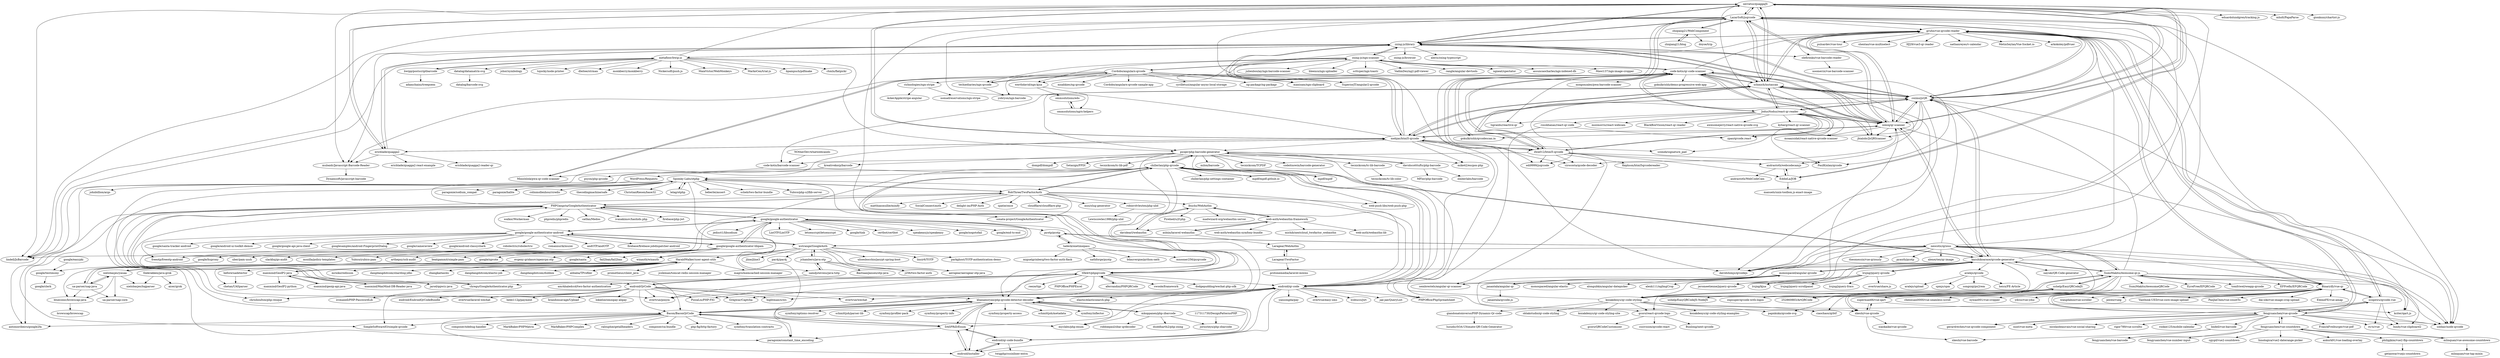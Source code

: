 digraph G {
"serratus/quaggaJS" -> "lindell/JsBarcode" ["e"=1]
"serratus/quaggaJS" -> "LazarSoft/jsqrcode"
"serratus/quaggaJS" -> "zxing-js/library"
"serratus/quaggaJS" -> "ericblade/quagga2"
"serratus/quaggaJS" -> "EddieLa/JOB"
"serratus/quaggaJS" -> "schmich/instascan"
"serratus/quaggaJS" -> "cozmo/jsQR"
"serratus/quaggaJS" -> "mebjas/html5-qrcode"
"serratus/quaggaJS" -> "nimiq/qr-scanner"
"serratus/quaggaJS" -> "mubaidr/Javascript-Barcode-Reader"
"serratus/quaggaJS" -> "davidshimjs/qrcodejs" ["e"=1]
"serratus/quaggaJS" -> "eduardolundgren/tracking.js" ["e"=1]
"serratus/quaggaJS" -> "szimek/signature_pad" ["e"=1]
"serratus/quaggaJS" -> "mholt/PapaParse" ["e"=1]
"serratus/quaggaJS" -> "gionkunz/chartist-js" ["e"=1]
"google/google-authenticator" -> "google/google-authenticator-android"
"google/google-authenticator" -> "google/google-authenticator-libpam"
"google/google-authenticator" -> "wstrange/GoogleAuth"
"google/google-authenticator" -> "PHPGangsta/GoogleAuthenticator"
"google/google-authenticator" -> "LinOTP/LinOTP" ["e"=1]
"google/google-authenticator" -> "letsencrypt/letsencrypt" ["e"=1]
"google/google-authenticator" -> "pyotp/pyotp"
"google/google-authenticator" -> "google/tink" ["e"=1]
"google/google-authenticator" -> "certbot/certbot" ["e"=1]
"google/google-authenticator" -> "winauth/winauth" ["e"=1]
"google/google-authenticator" -> "speakeasyjs/speakeasy" ["e"=1]
"google/google-authenticator" -> "google/nogotofail" ["e"=1]
"google/google-authenticator" -> "freeotp/freeotp-android" ["e"=1]
"google/google-authenticator" -> "google/end-to-end" ["e"=1]
"google/google-authenticator" -> "jedisct1/libsodium" ["e"=1]
"google/google-authenticator-android" -> "google/google-authenticator"
"google/google-authenticator-android" -> "google/google-authenticator-libpam"
"google/google-authenticator-android" -> "wstrange/GoogleAuth"
"google/google-authenticator-android" -> "google/santa-tracker-android" ["e"=1]
"google/google-authenticator-android" -> "google/android-ui-toolkit-demos" ["e"=1]
"google/google-authenticator-android" -> "freeotp/freeotp-android" ["e"=1]
"google/google-authenticator-android" -> "google/google-api-java-client" ["e"=1]
"google/google-authenticator-android" -> "googlesamples/android-FingerprintDialog" ["e"=1]
"google/google-authenticator-android" -> "google/cameraview" ["e"=1]
"google/google-authenticator-android" -> "google/android-classyshark" ["e"=1]
"google/google-authenticator-android" -> "PHPGangsta/GoogleAuthenticator"
"google/google-authenticator-android" -> "robolectric/robolectric" ["e"=1]
"google/google-authenticator-android" -> "romannurik/muzei" ["e"=1]
"google/google-authenticator-android" -> "andOTP/andOTP" ["e"=1]
"google/google-authenticator-android" -> "firebase/firebase-jobdispatcher-android" ["e"=1]
"lelag/otphp" -> "Spomky-Labs/otphp"
"chillerlan/php-qrcode" -> "endroid/qr-code"
"chillerlan/php-qrcode" -> "khanamiryan/php-qrcode-detector-decoder"
"chillerlan/php-qrcode" -> "t0k4rt/phpqrcode"
"chillerlan/php-qrcode" -> "picqer/php-barcode-generator"
"chillerlan/php-qrcode" -> "Bacon/BaconQrCode"
"chillerlan/php-qrcode" -> "chillerlan/php-settings-container"
"chillerlan/php-qrcode" -> "Spomky-Labs/otphp"
"chillerlan/php-qrcode" -> "RobThree/TwoFactorAuth"
"chillerlan/php-qrcode" -> "SimpleSoftwareIO/simple-qrcode" ["e"=1]
"chillerlan/php-qrcode" -> "web-push-libs/web-push-php" ["e"=1]
"chillerlan/php-qrcode" -> "kazuhikoarase/qrcode-generator"
"chillerlan/php-qrcode" -> "mpdf/mpdf" ["e"=1]
"chillerlan/php-qrcode" -> "mpdf/mpdf.github.io" ["e"=1]
"chillerlan/php-qrcode" -> "WordPress/Requests"
"chillerlan/php-qrcode" -> "PHPOffice/PhpSpreadsheet" ["e"=1]
"metafloor/bwip-js" -> "bwipp/postscriptbarcode"
"metafloor/bwip-js" -> "lindell/JsBarcode" ["e"=1]
"metafloor/bwip-js" -> "jshor/symbology"
"metafloor/bwip-js" -> "zxing-js/library"
"metafloor/bwip-js" -> "serratus/quaggaJS"
"metafloor/bwip-js" -> "tojocky/node-printer" ["e"=1]
"metafloor/bwip-js" -> "dleitee/strman" ["e"=1]
"metafloor/bwip-js" -> "monkberry/monkberry" ["e"=1]
"metafloor/bwip-js" -> "datalog/datamatrix-svg"
"metafloor/bwip-js" -> "Nickersoft/push.js" ["e"=1]
"metafloor/bwip-js" -> "MaiaVictor/WebMonkeys" ["e"=1]
"metafloor/bwip-js" -> "MarkoCen/trial-js" ["e"=1]
"metafloor/bwip-js" -> "picqer/php-barcode-generator"
"metafloor/bwip-js" -> "bpampuch/pdfmake" ["e"=1]
"metafloor/bwip-js" -> "chmln/flatpickr" ["e"=1]
"chregu/GoogleAuthenticator.php" -> "PHPGangsta/GoogleAuthenticator"
"chregu/GoogleAuthenticator.php" -> "ircmaxell/PHP-PasswordLib" ["e"=1]
"LazarSoft/jsqrcode" -> "dwa012/html5-qrcode"
"LazarSoft/jsqrcode" -> "schmich/instascan"
"LazarSoft/jsqrcode" -> "cozmo/jsQR"
"LazarSoft/jsqrcode" -> "serratus/quaggaJS"
"LazarSoft/jsqrcode" -> "davidshimjs/qrcodejs" ["e"=1]
"LazarSoft/jsqrcode" -> "jeromeetienne/jquery-qrcode" ["e"=1]
"LazarSoft/jsqrcode" -> "nimiq/qr-scanner"
"LazarSoft/jsqrcode" -> "zxing-js/library"
"LazarSoft/jsqrcode" -> "cirocosta/qcode-decoder"
"LazarSoft/jsqrcode" -> "khanamiryan/php-qrcode-detector-decoder"
"LazarSoft/jsqrcode" -> "zhiqiang21/WebComponent"
"LazarSoft/jsqrcode" -> "lindell/JsBarcode" ["e"=1]
"LazarSoft/jsqrcode" -> "edi9999/jsqrcode"
"LazarSoft/jsqrcode" -> "soldair/node-qrcode" ["e"=1]
"LazarSoft/jsqrcode" -> "gruhn/vue-qrcode-reader"
"JodusNodus/react-qr-reader" -> "kybarg/react-qr-scanner"
"JodusNodus/react-qr-reader" -> "zpao/qrcode.react" ["e"=1]
"JodusNodus/react-qr-reader" -> "cozmo/jsQR"
"JodusNodus/react-qr-reader" -> "tigranbs/reactive-qr"
"JodusNodus/react-qr-reader" -> "schmich/instascan"
"JodusNodus/react-qr-reader" -> "rosskhanas/react-qr-code"
"JodusNodus/react-qr-reader" -> "nimiq/qr-scanner"
"JodusNodus/react-qr-reader" -> "mozmorris/react-webcam" ["e"=1]
"JodusNodus/react-qr-reader" -> "BlackBoxVision/react-qr-reader"
"JodusNodus/react-qr-reader" -> "dwa012/html5-qrcode"
"JodusNodus/react-qr-reader" -> "awesomejerry/react-native-qrcode-svg" ["e"=1]
"JodusNodus/react-qr-reader" -> "moaazsidat/react-native-qrcode-scanner" ["e"=1]
"JodusNodus/react-qr-reader" -> "code-kotis/qr-code-scanner"
"JodusNodus/react-qr-reader" -> "PaulKinlan/qrcode"
"cozmo/jsQR" -> "nimiq/qr-scanner"
"cozmo/jsQR" -> "schmich/instascan"
"cozmo/jsQR" -> "LazarSoft/jsqrcode"
"cozmo/jsQR" -> "zxing-js/library"
"cozmo/jsQR" -> "soldair/node-qrcode" ["e"=1]
"cozmo/jsQR" -> "gruhn/vue-qrcode-reader"
"cozmo/jsQR" -> "JodusNodus/react-qr-reader"
"cozmo/jsQR" -> "serratus/quaggaJS"
"cozmo/jsQR" -> "mebjas/html5-qrcode"
"cozmo/jsQR" -> "davidshimjs/qrcodejs" ["e"=1]
"cozmo/jsQR" -> "edi9999/jsqrcode"
"cozmo/jsQR" -> "zpao/qrcode.react" ["e"=1]
"cozmo/jsQR" -> "kazuhikoarase/qrcode-generator"
"cozmo/jsQR" -> "jbialobr/JsQRScanner"
"cozmo/jsQR" -> "code-kotis/qr-code-scanner"
"kazuhikoarase/qrcode-generator" -> "lrsjng/jquery-qrcode"
"kazuhikoarase/qrcode-generator" -> "monospaced/angular-qrcode"
"kazuhikoarase/qrcode-generator" -> "soldair/node-qrcode" ["e"=1]
"kazuhikoarase/qrcode-generator" -> "jeromeetienne/jquery-qrcode" ["e"=1]
"kazuhikoarase/qrcode-generator" -> "davidshimjs/qrcodejs" ["e"=1]
"kazuhikoarase/qrcode-generator" -> "lrsjng/kjua" ["e"=1]
"kazuhikoarase/qrcode-generator" -> "chillerlan/php-qrcode"
"kazuhikoarase/qrcode-generator" -> "SumiMakito/Awesome-qr.js"
"kazuhikoarase/qrcode-generator" -> "cozmo/jsQR"
"kazuhikoarase/qrcode-generator" -> "nayuki/QR-Code-generator" ["e"=1]
"kazuhikoarase/qrcode-generator" -> "LazarSoft/jsqrcode"
"kazuhikoarase/qrcode-generator" -> "aralejs/qrcode"
"kazuhikoarase/qrcode-generator" -> "t0k4rt/phpqrcode"
"kazuhikoarase/qrcode-generator" -> "endroid/qr-code"
"kazuhikoarase/qrcode-generator" -> "nimiq/qr-scanner"
"mebjas/html5-qrcode" -> "nimiq/qr-scanner"
"mebjas/html5-qrcode" -> "zxing-js/library"
"mebjas/html5-qrcode" -> "schmich/instascan"
"mebjas/html5-qrcode" -> "serratus/quaggaJS"
"mebjas/html5-qrcode" -> "cozmo/jsQR"
"mebjas/html5-qrcode" -> "LazarSoft/jsqrcode"
"mebjas/html5-qrcode" -> "gruhn/vue-qrcode-reader"
"mebjas/html5-qrcode" -> "ericblade/quagga2"
"mebjas/html5-qrcode" -> "davidshimjs/qrcodejs" ["e"=1]
"mebjas/html5-qrcode" -> "picqer/php-barcode-generator"
"mebjas/html5-qrcode" -> "lindell/JsBarcode" ["e"=1]
"mebjas/html5-qrcode" -> "mike42/escpos-php" ["e"=1]
"mebjas/html5-qrcode" -> "dwa012/html5-qrcode"
"mebjas/html5-qrcode" -> "endroid/qr-code"
"mebjas/html5-qrcode" -> "szimek/signature_pad" ["e"=1]
"monospaced/angular-qrcode" -> "janantala/angular-qr"
"monospaced/angular-qrcode" -> "kazuhikoarase/qrcode-generator"
"monospaced/angular-qrcode" -> "alexk111/ngImgCrop" ["e"=1]
"monospaced/angular-qrcode" -> "sembrestels/angular-qr-scanner"
"monospaced/angular-qrcode" -> "monospaced/angular-elastic" ["e"=1]
"monospaced/angular-qrcode" -> "alongubkin/angular-datepicker" ["e"=1]
"schmich/instascan" -> "cozmo/jsQR"
"schmich/instascan" -> "nimiq/qr-scanner"
"schmich/instascan" -> "LazarSoft/jsqrcode"
"schmich/instascan" -> "mebjas/html5-qrcode"
"schmich/instascan" -> "serratus/quaggaJS"
"schmich/instascan" -> "zxing-js/library"
"schmich/instascan" -> "dwa012/html5-qrcode"
"schmich/instascan" -> "gruhn/vue-qrcode-reader"
"schmich/instascan" -> "code-kotis/qr-code-scanner"
"schmich/instascan" -> "JodusNodus/react-qr-reader"
"schmich/instascan" -> "andrastoth/webcodecamjs"
"schmich/instascan" -> "davidshimjs/qrcodejs" ["e"=1]
"schmich/instascan" -> "jbialobr/JsQRScanner"
"schmich/instascan" -> "code-kotis/barcode-scanner"
"schmich/instascan" -> "picqer/php-barcode-generator"
"google/google-authenticator-libpam" -> "google/google-authenticator"
"google/google-authenticator-libpam" -> "google/google-authenticator-android"
"google/google-authenticator-libpam" -> "Yubico/yubico-pam" ["e"=1]
"google/google-authenticator-libpam" -> "arthepsy/ssh-audit" ["e"=1]
"google/google-authenticator-libpam" -> "beatgammit/simple-pam" ["e"=1]
"google/google-authenticator-libpam" -> "google/upvote" ["e"=1]
"google/google-authenticator-libpam" -> "evgeny-gridasov/openvpn-otp" ["e"=1]
"google/google-authenticator-libpam" -> "freeotp/freeotp-android" ["e"=1]
"google/google-authenticator-libpam" -> "google/santa" ["e"=1]
"google/google-authenticator-libpam" -> "winauth/winauth" ["e"=1]
"google/google-authenticator-libpam" -> "fail2ban/fail2ban" ["e"=1]
"google/google-authenticator-libpam" -> "uber/pam-ussh" ["e"=1]
"google/google-authenticator-libpam" -> "slackhq/go-audit" ["e"=1]
"google/google-authenticator-libpam" -> "google/huproxy"
"google/google-authenticator-libpam" -> "mozilla/policy-templates" ["e"=1]
"endroid/qr-code" -> "khanamiryan/php-qrcode-detector-decoder"
"endroid/qr-code" -> "Bacon/BaconQrCode"
"endroid/qr-code" -> "DASPRiD/Enum"
"endroid/qr-code" -> "myclabs/php-enum" ["e"=1]
"endroid/qr-code" -> "yansongda/pay" ["e"=1]
"endroid/qr-code" -> "overtrue/easy-sms" ["e"=1]
"endroid/qr-code" -> "chillerlan/php-qrcode"
"endroid/qr-code" -> "endroid/installer"
"endroid/qr-code" -> "endroid/qr-code-bundle"
"endroid/qr-code" -> "overtrue/pinyin" ["e"=1]
"endroid/qr-code" -> "PHPOffice/PhpSpreadsheet" ["e"=1]
"endroid/qr-code" -> "lcobucci/jwt" ["e"=1]
"endroid/qr-code" -> "overtrue/wechat" ["e"=1]
"endroid/qr-code" -> "jae-jae/QueryList" ["e"=1]
"endroid/qr-code" -> "elastic/elasticsearch-php" ["e"=1]
"nimiq/qr-scanner" -> "cozmo/jsQR"
"nimiq/qr-scanner" -> "mebjas/html5-qrcode"
"nimiq/qr-scanner" -> "schmich/instascan"
"nimiq/qr-scanner" -> "zxing-js/library"
"nimiq/qr-scanner" -> "LazarSoft/jsqrcode"
"nimiq/qr-scanner" -> "serratus/quaggaJS"
"nimiq/qr-scanner" -> "gruhn/vue-qrcode-reader"
"nimiq/qr-scanner" -> "JodusNodus/react-qr-reader"
"nimiq/qr-scanner" -> "code-kotis/qr-code-scanner"
"nimiq/qr-scanner" -> "jbialobr/JsQRScanner"
"nimiq/qr-scanner" -> "soldair/node-qrcode" ["e"=1]
"nimiq/qr-scanner" -> "kazuhikoarase/qrcode-generator"
"nimiq/qr-scanner" -> "moaazsidat/react-native-qrcode-scanner" ["e"=1]
"nimiq/qr-scanner" -> "gokulkrishh/qrcodescan.in"
"nimiq/qr-scanner" -> "cirocosta/qcode-decoder"
"PHPGangsta/GoogleAuthenticator" -> "RobThree/TwoFactorAuth"
"PHPGangsta/GoogleAuthenticator" -> "chregu/GoogleAuthenticator.php"
"PHPGangsta/GoogleAuthenticator" -> "antonioribeiro/google2fa" ["e"=1]
"PHPGangsta/GoogleAuthenticator" -> "sonata-project/GoogleAuthenticator" ["e"=1]
"PHPGangsta/GoogleAuthenticator" -> "endroid/qr-code"
"PHPGangsta/GoogleAuthenticator" -> "Spomky-Labs/otphp"
"PHPGangsta/GoogleAuthenticator" -> "google/google-authenticator"
"PHPGangsta/GoogleAuthenticator" -> "walkor/Workerman" ["e"=1]
"PHPGangsta/GoogleAuthenticator" -> "phpredis/phpredis" ["e"=1]
"PHPGangsta/GoogleAuthenticator" -> "overtrue/pinyin" ["e"=1]
"PHPGangsta/GoogleAuthenticator" -> "catfan/Medoo" ["e"=1]
"PHPGangsta/GoogleAuthenticator" -> "endroid/QrCode"
"PHPGangsta/GoogleAuthenticator" -> "ivanakimov/hashids.php" ["e"=1]
"PHPGangsta/GoogleAuthenticator" -> "chrisboulton/php-resque" ["e"=1]
"PHPGangsta/GoogleAuthenticator" -> "firebase/php-jwt" ["e"=1]
"andrastoth/webcodecamjs" -> "andrastoth/WebCodeCam"
"andrastoth/webcodecamjs" -> "EddieLa/JOB"
"Binaryify/vue-qr" -> "SumiMakito/Awesome-qr.js"
"Binaryify/vue-qr" -> "superman66/vue-qart"
"Binaryify/vue-qr" -> "scopewu/qrcode.vue"
"Binaryify/vue-qr" -> "fengyuanchen/vue-qrcode"
"Binaryify/vue-qr" -> "xkeshi/vue-qrcode"
"Binaryify/vue-qr" -> "wangdahoo/vue-scroller" ["e"=1]
"Binaryify/vue-qr" -> "jaweii/vueg" ["e"=1]
"Binaryify/vue-qr" -> "Vanthink-UED/vue-core-image-upload" ["e"=1]
"Binaryify/vue-qr" -> "gruhn/vue-qrcode-reader"
"Binaryify/vue-qr" -> "PanJiaChen/vue-countTo" ["e"=1]
"Binaryify/vue-qr" -> "dai-siki/vue-image-crop-upload" ["e"=1]
"Binaryify/vue-qr" -> "ElemeFE/vue-amap" ["e"=1]
"Binaryify/vue-qr" -> "chenxuan0000/vue-seamless-scroll" ["e"=1]
"Binaryify/vue-qr" -> "xyxiao001/vue-cropper" ["e"=1]
"Binaryify/vue-qr" -> "ydcss/vue-ydui" ["e"=1]
"gruhn/vue-qrcode-reader" -> "fengyuanchen/vue-qrcode"
"gruhn/vue-qrcode-reader" -> "cozmo/jsQR"
"gruhn/vue-qrcode-reader" -> "scopewu/qrcode.vue"
"gruhn/vue-qrcode-reader" -> "zxing-js/library"
"gruhn/vue-qrcode-reader" -> "pulsardev/vue-tour" ["e"=1]
"gruhn/vue-qrcode-reader" -> "schmich/instascan"
"gruhn/vue-qrcode-reader" -> "shentao/vue-multiselect" ["e"=1]
"gruhn/vue-qrcode-reader" -> "olefirenko/vue-barcode-reader"
"gruhn/vue-qrcode-reader" -> "Inndy/vue-clipboard2" ["e"=1]
"gruhn/vue-qrcode-reader" -> "nimiq/qr-scanner"
"gruhn/vue-qrcode-reader" -> "Binaryify/vue-qr"
"gruhn/vue-qrcode-reader" -> "HJ29/vue3-qr-reader"
"gruhn/vue-qrcode-reader" -> "nathanreyes/v-calendar" ["e"=1]
"gruhn/vue-qrcode-reader" -> "MetinSeylan/Vue-Socket.io" ["e"=1]
"gruhn/vue-qrcode-reader" -> "arkokoley/pdfvuer" ["e"=1]
"endroid/QrCode" -> "t0k4rt/phpqrcode"
"endroid/QrCode" -> "endroid/EndroidQrCodeBundle"
"endroid/QrCode" -> "overtrue/pinyin" ["e"=1]
"endroid/QrCode" -> "khanamiryan/php-qrcode-detector-decoder"
"endroid/QrCode" -> "PizzaLiu/PHP-FIG" ["e"=1]
"endroid/QrCode" -> "overtrue/wechat" ["e"=1]
"endroid/QrCode" -> "Bacon/BaconQrCode"
"endroid/QrCode" -> "Gregwar/Captcha" ["e"=1]
"endroid/QrCode" -> "SimpleSoftwareIO/simple-qrcode" ["e"=1]
"endroid/QrCode" -> "hightman/scws" ["e"=1]
"endroid/QrCode" -> "overtrue/laravel-wechat" ["e"=1]
"endroid/QrCode" -> "helei112g/payment" ["e"=1]
"endroid/QrCode" -> "brandonsavage/Upload" ["e"=1]
"endroid/QrCode" -> "lokielse/omnipay-alipay" ["e"=1]
"endroid/QrCode" -> "chrisboulton/php-resque" ["e"=1]
"gokulkrishh/qrcodescan.in" -> "code-kotis/qr-code-scanner"
"picqer/php-barcode-generator" -> "endroid/qr-code"
"picqer/php-barcode-generator" -> "milon/barcode" ["e"=1]
"picqer/php-barcode-generator" -> "tecnickcom/tc-lib-barcode"
"picqer/php-barcode-generator" -> "mpdf/mpdf" ["e"=1]
"picqer/php-barcode-generator" -> "chillerlan/php-qrcode"
"picqer/php-barcode-generator" -> "tecnickcom/TCPDF" ["e"=1]
"picqer/php-barcode-generator" -> "davidscotttufts/php-barcode"
"picqer/php-barcode-generator" -> "codeitnowin/barcode-generator"
"picqer/php-barcode-generator" -> "PHPOffice/PhpSpreadsheet" ["e"=1]
"picqer/php-barcode-generator" -> "mike42/escpos-php" ["e"=1]
"picqer/php-barcode-generator" -> "kreativekorp/barcode"
"picqer/php-barcode-generator" -> "dompdf/dompdf" ["e"=1]
"picqer/php-barcode-generator" -> "khanamiryan/php-qrcode-detector-decoder"
"picqer/php-barcode-generator" -> "Setasign/FPDI" ["e"=1]
"picqer/php-barcode-generator" -> "tecnickcom/tc-lib-pdf" ["e"=1]
"dwa012/html5-qrcode" -> "LazarSoft/jsqrcode"
"dwa012/html5-qrcode" -> "Kephson/html5qrcodereader"
"dwa012/html5-qrcode" -> "schmich/instascan"
"dwa012/html5-qrcode" -> "sembrestels/angular-qr-scanner"
"dwa012/html5-qrcode" -> "cirocosta/qcode-decoder"
"dwa012/html5-qrcode" -> "andrastoth/webcodecamjs"
"dwa012/html5-qrcode" -> "code-kotis/barcode-scanner"
"dwa012/html5-qrcode" -> "PaulKinlan/qrcode"
"dwa012/html5-qrcode" -> "JodusNodus/react-qr-reader"
"dwa012/html5-qrcode" -> "code-kotis/qr-code-scanner"
"dwa012/html5-qrcode" -> "edi9999/jsqrcode"
"dwa012/html5-qrcode" -> "EddieLa/JOB"
"tadeck/onetimepass" -> "miguelgrinberg/two-factor-auth-flask"
"tadeck/onetimepass" -> "nathforge/pyotp"
"tadeck/onetimepass" -> "pyotp/pyotp"
"tadeck/onetimepass" -> "bdauvergne/python-oath"
"tadeck/onetimepass" -> "mnooner256/pyqrcode" ["e"=1]
"HaraldWalker/user-agent-utils" -> "nielsbasjes/yauaa"
"HaraldWalker/user-agent-utils" -> "ua-parser/uap-java"
"HaraldWalker/user-agent-utils" -> "blueconic/browscap-java"
"HaraldWalker/user-agent-utils" -> "before/uadetector"
"HaraldWalker/user-agent-utils" -> "mrniko/redisson" ["e"=1]
"HaraldWalker/user-agent-utils" -> "dangdangdotcom/sharding-jdbc" ["e"=1]
"HaraldWalker/user-agent-utils" -> "zhangkaitao/es" ["e"=1]
"HaraldWalker/user-agent-utils" -> "dangdangdotcom/elastic-job" ["e"=1]
"HaraldWalker/user-agent-utils" -> "chetan/UASparser"
"HaraldWalker/user-agent-utils" -> "maxmind/GeoIP2-java"
"HaraldWalker/user-agent-utils" -> "dangdangdotcom/dubbox" ["e"=1]
"HaraldWalker/user-agent-utils" -> "alibaba/TProfiler" ["e"=1]
"HaraldWalker/user-agent-utils" -> "prometheus/client_java" ["e"=1]
"HaraldWalker/user-agent-utils" -> "jcoleman/tomcat-redis-session-manager" ["e"=1]
"HaraldWalker/user-agent-utils" -> "magro/memcached-session-manager" ["e"=1]
"zxing-js/library" -> "serratus/quaggaJS"
"zxing-js/library" -> "mebjas/html5-qrcode"
"zxing-js/library" -> "cozmo/jsQR"
"zxing-js/library" -> "zxing-js/browser"
"zxing-js/library" -> "nimiq/qr-scanner"
"zxing-js/library" -> "zxing-js/ngx-scanner"
"zxing-js/library" -> "schmich/instascan"
"zxing-js/library" -> "ericblade/quagga2"
"zxing-js/library" -> "gruhn/vue-qrcode-reader"
"zxing-js/library" -> "LazarSoft/jsqrcode"
"zxing-js/library" -> "olefirenko/vue-barcode-reader"
"zxing-js/library" -> "mubaidr/Javascript-Barcode-Reader"
"zxing-js/library" -> "aleris/zxing-typescript"
"zxing-js/library" -> "lindell/JsBarcode" ["e"=1]
"zxing-js/library" -> "metafloor/bwip-js"
"zxing-js/ngx-scanner" -> "Cordobo/angularx-qrcode"
"zxing-js/ngx-scanner" -> "werthdavid/ngx-kjua"
"zxing-js/ngx-scanner" -> "zxing-js/library"
"zxing-js/ngx-scanner" -> "julienboulay/ngx-barcode-scanner"
"zxing-js/ngx-scanner" -> "techiediaries/ngx-qrcode"
"zxing-js/ngx-scanner" -> "bleenco/ngx-uploader" ["e"=1]
"zxing-js/ngx-scanner" -> "scttcper/ngx-toastr" ["e"=1]
"zxing-js/ngx-scanner" -> "VadimDez/ng2-pdf-viewer" ["e"=1]
"zxing-js/ngx-scanner" -> "rangle/angular-devtools" ["e"=1]
"zxing-js/ngx-scanner" -> "SuperiorJT/angular2-qrcode"
"zxing-js/ngx-scanner" -> "ngneat/spectator" ["e"=1]
"zxing-js/ngx-scanner" -> "maxisam/ngx-clipboard" ["e"=1]
"zxing-js/ngx-scanner" -> "assuncaocharles/ngx-indexed-db"
"zxing-js/ngx-scanner" -> "code-kotis/qr-code-scanner"
"zxing-js/ngx-scanner" -> "Mawi137/ngx-image-cropper" ["e"=1]
"ushelp/EasyQRCodeJS" -> "kozakdenys/qr-code-styling"
"ushelp/EasyQRCodeJS" -> "ushelp/EasyQRCodeJS-NodeJS"
"ushelp/EasyQRCodeJS" -> "zxpsuper/qrcode-with-logos"
"ushelp/EasyQRCodeJS" -> "gcoro/react-qrcode-logo"
"ushelp/EasyQRCodeJS" -> "SumiMakito/Awesome-qr.js"
"ushelp/EasyQRCodeJS" -> "252860883/ArtQRCode" ["e"=1]
"t0k4rt/phpqrcode" -> "endroid/QrCode"
"t0k4rt/phpqrcode" -> "aferrandini/PHPQRCode"
"t0k4rt/phpqrcode" -> "chillerlan/php-qrcode"
"t0k4rt/phpqrcode" -> "khanamiryan/php-qrcode-detector-decoder"
"t0k4rt/phpqrcode" -> "hightman/scws" ["e"=1]
"t0k4rt/phpqrcode" -> "swoole/framework" ["e"=1]
"t0k4rt/phpqrcode" -> "chregu/GoogleAuthenticator.php"
"t0k4rt/phpqrcode" -> "PizzaLiu/PHP-FIG" ["e"=1]
"t0k4rt/phpqrcode" -> "dodgepudding/wechat-php-sdk" ["e"=1]
"t0k4rt/phpqrcode" -> "endroid/qr-code"
"t0k4rt/phpqrcode" -> "reeze/tipi" ["e"=1]
"t0k4rt/phpqrcode" -> "PHPOffice/PHPExcel" ["e"=1]
"t0k4rt/phpqrcode" -> "PHPGangsta/GoogleAuthenticator"
"t0k4rt/phpqrcode" -> "overtrue/pinyin" ["e"=1]
"t0k4rt/phpqrcode" -> "Gregwar/Captcha" ["e"=1]
"NOtherDev/whatwebcando" -> "code-kotis/barcode-scanner"
"EddieLa/JOB" -> "serratus/quaggaJS"
"EddieLa/JOB" -> "andrastoth/webcodecamjs"
"EddieLa/JOB" -> "manuels/unix-toolbox.js-exact-image"
"SumiMakito/Awesome-qr.js" -> "Binaryify/vue-qr"
"SumiMakito/Awesome-qr.js" -> "SumiMakito/AwesomeQRCode" ["e"=1]
"SumiMakito/Awesome-qr.js" -> "ushelp/EasyQRCodeJS"
"SumiMakito/Awesome-qr.js" -> "EyreFree/EFQRCode" ["e"=1]
"SumiMakito/Awesome-qr.js" -> "kciter/qart.js" ["e"=1]
"SumiMakito/Awesome-qr.js" -> "tomfriwel/weapp-qrcode" ["e"=1]
"SumiMakito/Awesome-qr.js" -> "kazuhikoarase/qrcode-generator"
"SumiMakito/Awesome-qr.js" -> "ciaochaos/qrbtf" ["e"=1]
"SumiMakito/Awesome-qr.js" -> "soldair/node-qrcode" ["e"=1]
"SumiMakito/Awesome-qr.js" -> "252860883/ArtQRCode" ["e"=1]
"SumiMakito/Awesome-qr.js" -> "xkeshi/vue-qrcode"
"SumiMakito/Awesome-qr.js" -> "kozakdenys/qr-code-styling"
"SumiMakito/Awesome-qr.js" -> "EFPrefix/EFQRCode" ["e"=1]
"SumiMakito/Awesome-qr.js" -> "cozmo/jsQR"
"SumiMakito/Awesome-qr.js" -> "neocotic/qrious"
"lbuchs/WebAuthn" -> "davidearl/webauthn"
"lbuchs/WebAuthn" -> "web-auth/webauthn-framework"
"lbuchs/WebAuthn" -> "Firehed/u2f-php"
"lbuchs/WebAuthn" -> "madwizard-org/webauthn-server"
"giandonatoinverso/PHP-Dynamic-Qr-code" -> "luzudic/SOA-Ultimate-QR-Code-Generator"
"neocotic/qrious" -> "xkeshi/vue-qrcode"
"neocotic/qrious" -> "theomessin/vue-qriously"
"neocotic/qrious" -> "davidshimjs/qrcodejs" ["e"=1]
"neocotic/qrious" -> "soldair/node-qrcode" ["e"=1]
"neocotic/qrious" -> "pyotp/pyotp"
"neocotic/qrious" -> "papnkukn/qrcode-svg"
"neocotic/qrious" -> "Binaryify/vue-qr"
"neocotic/qrious" -> "cozmo/jsQR"
"neocotic/qrious" -> "kazuhikoarase/qrcode-generator"
"neocotic/qrious" -> "lindell/JsBarcode" ["e"=1]
"neocotic/qrious" -> "SumiMakito/Awesome-qr.js"
"neocotic/qrious" -> "gruhn/vue-qrcode-reader"
"neocotic/qrious" -> "kciter/qart.js" ["e"=1]
"neocotic/qrious" -> "pyauth/pyotp" ["e"=1]
"neocotic/qrious" -> "alexeyten/qr-image" ["e"=1]
"ua-parser/uap-java" -> "nielsbasjes/yauaa"
"ua-parser/uap-java" -> "ua-parser/uap-core" ["e"=1]
"ua-parser/uap-java" -> "blueconic/browscap-java"
"ua-parser/uap-java" -> "HaraldWalker/user-agent-utils"
"kozakdenys/qr-code-styling" -> "ushelp/EasyQRCodeJS"
"kozakdenys/qr-code-styling" -> "SumiMakito/Awesome-qr.js"
"kozakdenys/qr-code-styling" -> "oblakstudio/qr-code-styling"
"kozakdenys/qr-code-styling" -> "kazuhikoarase/qrcode-generator"
"kozakdenys/qr-code-styling" -> "kozakdenys/qr-code-styling-site"
"kozakdenys/qr-code-styling" -> "kozakdenys/qr-code-styling-examples"
"kozakdenys/qr-code-styling" -> "ciaochaos/qrbtf" ["e"=1]
"kozakdenys/qr-code-styling" -> "nimiq/qr-scanner"
"kozakdenys/qr-code-styling" -> "gcoro/react-qrcode-logo"
"kozakdenys/qr-code-styling" -> "papnkukn/qrcode-svg"
"kozakdenys/qr-code-styling" -> "soldair/node-qrcode" ["e"=1]
"kozakdenys/qr-code-styling" -> "giandonatoinverso/PHP-Dynamic-Qr-code"
"kozakdenys/qr-code-styling" -> "mebjas/html5-qrcode"
"kreativekorp/barcode" -> "psyon/php-qrcode"
"Spomky-Labs/otphp" -> "lelag/otphp"
"Spomky-Labs/otphp" -> "paragonie/constant_time_encoding" ["e"=1]
"Spomky-Labs/otphp" -> "Bacon/BaconQrCode"
"Spomky-Labs/otphp" -> "beberlei/assert" ["e"=1]
"Spomky-Labs/otphp" -> "DASPRiD/Enum"
"Spomky-Labs/otphp" -> "scheb/two-factor-bundle" ["e"=1]
"Spomky-Labs/otphp" -> "khanamiryan/php-qrcode-detector-decoder"
"Spomky-Labs/otphp" -> "RobThree/TwoFactorAuth"
"Spomky-Labs/otphp" -> "Yubico/php-u2flib-server" ["e"=1]
"Spomky-Labs/otphp" -> "endroid/qr-code"
"Spomky-Labs/otphp" -> "paragonie/sodium_compat" ["e"=1]
"Spomky-Labs/otphp" -> "paragonie/halite" ["e"=1]
"Spomky-Labs/otphp" -> "colinmollenhour/credis" ["e"=1]
"Spomky-Labs/otphp" -> "thecodingmachine/safe" ["e"=1]
"Spomky-Labs/otphp" -> "ChristianRiesen/base32" ["e"=1]
"Bacon/BaconQrCode" -> "DASPRiD/Enum"
"Bacon/BaconQrCode" -> "khanamiryan/php-qrcode-detector-decoder"
"Bacon/BaconQrCode" -> "endroid/qr-code"
"Bacon/BaconQrCode" -> "myclabs/php-enum" ["e"=1]
"Bacon/BaconQrCode" -> "paragonie/constant_time_encoding" ["e"=1]
"Bacon/BaconQrCode" -> "SimpleSoftwareIO/simple-qrcode" ["e"=1]
"Bacon/BaconQrCode" -> "endroid/installer"
"Bacon/BaconQrCode" -> "MarkBaker/PHPMatrix" ["e"=1]
"Bacon/BaconQrCode" -> "MarkBaker/PHPComplex" ["e"=1]
"Bacon/BaconQrCode" -> "ralouphie/getallheaders" ["e"=1]
"Bacon/BaconQrCode" -> "antonioribeiro/google2fa" ["e"=1]
"Bacon/BaconQrCode" -> "composer/ca-bundle" ["e"=1]
"Bacon/BaconQrCode" -> "php-fig/http-factory" ["e"=1]
"Bacon/BaconQrCode" -> "symfony/translation-contracts" ["e"=1]
"Bacon/BaconQrCode" -> "composer/xdebug-handler" ["e"=1]
"rosskhanas/react-qr-code" -> "gcoro/react-qrcode-logo"
"rosskhanas/react-qr-code" -> "zpao/qrcode.react" ["e"=1]
"WordPress/Requests" -> "johnbillion/args"
"thekrakken/java-grok" -> "aicer/grok"
"thekrakken/java-grok" -> "nielsbasjes/logparser"
"aralejs/qrcode" -> "spmjs/spm" ["e"=1]
"aralejs/qrcode" -> "songsiqi/px2rem" ["e"=1]
"aralejs/qrcode" -> "heicx/FE-Article" ["e"=1]
"aralejs/qrcode" -> "aralejs/upload"
"tecnickcom/tc-lib-barcode" -> "tecnickcom/tc-lib-color"
"code-kotis/qr-code-scanner" -> "gokulkrishh/qrcodescan.in"
"code-kotis/qr-code-scanner" -> "Minishlink/pwa-qr-code-scanner"
"code-kotis/qr-code-scanner" -> "jbialobr/JsQRScanner"
"code-kotis/qr-code-scanner" -> "schmich/instascan"
"code-kotis/qr-code-scanner" -> "PaulKinlan/qrcode"
"code-kotis/qr-code-scanner" -> "gokulkrishh/demo-progressive-web-app" ["e"=1]
"code-kotis/qr-code-scanner" -> "moigonzalez/pwa-barcode-scanner"
"code-kotis/qr-code-scanner" -> "zxing-js/ngx-scanner"
"code-kotis/qr-code-scanner" -> "gruhn/vue-qrcode-reader"
"code-kotis/qr-code-scanner" -> "nimiq/qr-scanner"
"code-kotis/qr-code-scanner" -> "cozmo/jsQR"
"code-kotis/qr-code-scanner" -> "mubaidr/Javascript-Barcode-Reader"
"code-kotis/qr-code-scanner" -> "dwa012/html5-qrcode"
"code-kotis/qr-code-scanner" -> "tigranbs/reactive-qr"
"code-kotis/qr-code-scanner" -> "JodusNodus/react-qr-reader"
"blueconic/browscap-java" -> "browscap/browscap" ["e"=1]
"nielsbasjes/yauaa" -> "ua-parser/uap-java"
"nielsbasjes/yauaa" -> "blueconic/browscap-java"
"nielsbasjes/yauaa" -> "HaraldWalker/user-agent-utils"
"nielsbasjes/yauaa" -> "ua-parser/uap-core" ["e"=1]
"nielsbasjes/yauaa" -> "nielsbasjes/logparser"
"zhiqiang21/blog" -> "zhiqiang21/WebComponent"
"zhiqiang21/WebComponent" -> "zhiqiang21/blog"
"zhiqiang21/WebComponent" -> "LazarSoft/jsqrcode"
"zhiqiang21/WebComponent" -> "doyoe/trip" ["e"=1]
"117311730/DesignPatternsPHP" -> "jorissteyn/php-zbarcode"
"mkoppanen/php-zbarcode" -> "khanamiryan/php-qrcode-detector-decoder"
"mkoppanen/php-zbarcode" -> "dsiddharth2/php-zxing"
"mkoppanen/php-zbarcode" -> "jorissteyn/php-zbarcode"
"mkoppanen/php-zbarcode" -> "robbiepaul/zbar-qrdecoder"
"lrsjng/jquery-qrcode" -> "lrsjng/kjua" ["e"=1]
"lrsjng/jquery-qrcode" -> "jeromeetienne/jquery-qrcode" ["e"=1]
"lrsjng/jquery-qrcode" -> "kazuhikoarase/qrcode-generator"
"lrsjng/jquery-qrcode" -> "lrsjng/jquery-fracs"
"lrsjng/jquery-qrcode" -> "overtrue/share.js" ["e"=1]
"lrsjng/jquery-qrcode" -> "lrsjng/jquery-scrollpanel"
"fengyuanchen/vue-qrcode" -> "scopewu/qrcode.vue"
"fengyuanchen/vue-qrcode" -> "gruhn/vue-qrcode-reader"
"fengyuanchen/vue-qrcode" -> "fengyuanchen/vue-barcode"
"fengyuanchen/vue-qrcode" -> "Binaryify/vue-qr"
"fengyuanchen/vue-qrcode" -> "Inndy/vue-clipboard2" ["e"=1]
"fengyuanchen/vue-qrcode" -> "fengyuanchen/vue-countdown"
"fengyuanchen/vue-qrcode" -> "rx-ts/vue"
"fengyuanchen/vue-qrcode" -> "soldair/node-qrcode" ["e"=1]
"fengyuanchen/vue-qrcode" -> "lindell/vue-barcode"
"fengyuanchen/vue-qrcode" -> "FranckFreiburger/vue-pdf" ["e"=1]
"fengyuanchen/vue-qrcode" -> "nuxt/vue-meta" ["e"=1]
"fengyuanchen/vue-qrcode" -> "gerardreches/vue-qrcode-component"
"fengyuanchen/vue-qrcode" -> "nicolasbeauvais/vue-social-sharing" ["e"=1]
"fengyuanchen/vue-qrcode" -> "rigor789/vue-scrollto" ["e"=1]
"fengyuanchen/vue-qrcode" -> "rookie125/mobile-calendar" ["e"=1]
"scopewu/qrcode.vue" -> "fengyuanchen/vue-qrcode"
"scopewu/qrcode.vue" -> "Binaryify/vue-qr"
"scopewu/qrcode.vue" -> "gruhn/vue-qrcode-reader"
"scopewu/qrcode.vue" -> "rx-ts/vue"
"scopewu/qrcode.vue" -> "gerardreches/vue-qrcode-component"
"scopewu/qrcode.vue" -> "Inndy/vue-clipboard2" ["e"=1]
"techiediaries/ngx-qrcode" -> "Cordobo/angularx-qrcode"
"techiediaries/ngx-qrcode" -> "yobryon/ngx-barcode"
"khanamiryan/php-qrcode-detector-decoder" -> "DASPRiD/Enum"
"khanamiryan/php-qrcode-detector-decoder" -> "Bacon/BaconQrCode"
"khanamiryan/php-qrcode-detector-decoder" -> "endroid/installer"
"khanamiryan/php-qrcode-detector-decoder" -> "endroid/qr-code"
"khanamiryan/php-qrcode-detector-decoder" -> "myclabs/php-enum" ["e"=1]
"khanamiryan/php-qrcode-detector-decoder" -> "endroid/qr-code-bundle"
"khanamiryan/php-qrcode-detector-decoder" -> "symfony/property-access" ["e"=1]
"khanamiryan/php-qrcode-detector-decoder" -> "paragonie/constant_time_encoding" ["e"=1]
"khanamiryan/php-qrcode-detector-decoder" -> "schmittjoh/metadata" ["e"=1]
"khanamiryan/php-qrcode-detector-decoder" -> "symfony/inflector" ["e"=1]
"khanamiryan/php-qrcode-detector-decoder" -> "symfony/options-resolver" ["e"=1]
"khanamiryan/php-qrcode-detector-decoder" -> "mkoppanen/php-zbarcode"
"khanamiryan/php-qrcode-detector-decoder" -> "schmittjoh/parser-lib" ["e"=1]
"khanamiryan/php-qrcode-detector-decoder" -> "symfony/profiler-pack" ["e"=1]
"khanamiryan/php-qrcode-detector-decoder" -> "symfony/property-info" ["e"=1]
"google/huproxy" -> "google/testimony"
"philipjkim/vue2-flip-countdown" -> "getanwar/vuejs-countdown"
"maxmind/GeoIP2-java" -> "maxmind/geoip-api-java"
"maxmind/GeoIP2-java" -> "maxmind/MaxMind-DB-Reader-java"
"maxmind/GeoIP2-java" -> "jarod/qqwry-java" ["e"=1]
"maxmind/GeoIP2-java" -> "HaraldWalker/user-agent-utils"
"maxmind/GeoIP2-java" -> "maxmind/GeoIP2-python" ["e"=1]
"jchambers/java-otp" -> "samdjstevens/java-totp"
"jchambers/java-otp" -> "BastiaanJansen/otp-java"
"jchambers/java-otp" -> "wstrange/GoogleAuth"
"jchambers/java-otp" -> "j256/two-factor-auth"
"jchambers/java-otp" -> "aerogear/aerogear-otp-java"
"davidscotttufts/php-barcode" -> "picqer/php-barcode-generator"
"davidscotttufts/php-barcode" -> "MFlor/php-barcode"
"davidscotttufts/php-barcode" -> "emberlabs/barcode"
"superman66/vue-qart" -> "Binaryify/vue-qr"
"superman66/vue-qart" -> "xkeshi/vue-qrcode"
"superman66/vue-qart" -> "kciter/qart.js" ["e"=1]
"xkeshi/vue-qrcode" -> "xkeshi/vue-barcode"
"xkeshi/vue-qrcode" -> "superman66/vue-qart"
"xkeshi/vue-qrcode" -> "xiaokaike/vue-qrcode"
"datalog/datamatrix-svg" -> "datalog/barcode-svg"
"aferrandini/PHPQRCode" -> "t0k4rt/phpqrcode"
"mlinquan/vue-awesome-countdown" -> "mlinquan/vue-tap-mixin"
"mlinquan/vue-awesome-countdown" -> "fengyuanchen/vue-countdown"
"wstrange/GoogleAuth" -> "google/google-authenticator"
"wstrange/GoogleAuth" -> "google/google-authenticator-android"
"wstrange/GoogleAuth" -> "jchambers/java-otp"
"wstrange/GoogleAuth" -> "j256/two-factor-auth"
"wstrange/GoogleAuth" -> "samdjstevens/java-totp"
"wstrange/GoogleAuth" -> "aerogear/aerogear-otp-java"
"wstrange/GoogleAuth" -> "ulisesbocchio/jasypt-spring-boot" ["e"=1]
"wstrange/GoogleAuth" -> "linsir6/TOTP"
"wstrange/GoogleAuth" -> "parkghost/TOTP-authentication-demo"
"wstrange/GoogleAuth" -> "jline/jline3" ["e"=1]
"wstrange/GoogleAuth" -> "HaraldWalker/user-agent-utils"
"wstrange/GoogleAuth" -> "pac4j/pac4j" ["e"=1]
"fengyuanchen/vue-countdown" -> "mlinquan/vue-awesome-countdown"
"fengyuanchen/vue-countdown" -> "fengyuanchen/vue-number-input"
"fengyuanchen/vue-countdown" -> "cgygd/vue2-countdown"
"fengyuanchen/vue-countdown" -> "philipjkim/vue2-flip-countdown"
"fengyuanchen/vue-countdown" -> "Innologica/vue2-daterange-picker" ["e"=1]
"fengyuanchen/vue-countdown" -> "fengyuanchen/vue-qrcode"
"fengyuanchen/vue-countdown" -> "ankurk91/vue-loading-overlay" ["e"=1]
"bwipp/postscriptbarcode" -> "adamchainz/treepoem"
"bwipp/postscriptbarcode" -> "metafloor/bwip-js"
"google/easypki" -> "google/testimony"
"RobThree/TwoFactorAuth" -> "antonioribeiro/google2fa" ["e"=1]
"RobThree/TwoFactorAuth" -> "PHPGangsta/GoogleAuthenticator"
"RobThree/TwoFactorAuth" -> "Spomky-Labs/otphp"
"RobThree/TwoFactorAuth" -> "sonata-project/GoogleAuthenticator" ["e"=1]
"RobThree/TwoFactorAuth" -> "chillerlan/php-qrcode"
"RobThree/TwoFactorAuth" -> "ausi/slug-generator" ["e"=1]
"RobThree/TwoFactorAuth" -> "lbuchs/WebAuthn"
"RobThree/TwoFactorAuth" -> "matthiasmullie/minify" ["e"=1]
"RobThree/TwoFactorAuth" -> "SocialConnect/auth" ["e"=1]
"RobThree/TwoFactorAuth" -> "robinvdvleuten/php-ulid"
"RobThree/TwoFactorAuth" -> "delight-im/PHP-Auth" ["e"=1]
"RobThree/TwoFactorAuth" -> "spatie/once" ["e"=1]
"RobThree/TwoFactorAuth" -> "endroid/qr-code"
"RobThree/TwoFactorAuth" -> "web-push-libs/web-push-php" ["e"=1]
"RobThree/TwoFactorAuth" -> "cloudflare/cloudflare-php" ["e"=1]
"mubaidr/Javascript-Barcode-Reader" -> "Dynamsoft/javascript-barcode"
"Minishlink/pwa-qr-code-scanner" -> "code-kotis/qr-code-scanner"
"Cordobo/angularx-qrcode" -> "techiediaries/ngx-qrcode"
"Cordobo/angularx-qrcode" -> "zxing-js/ngx-scanner"
"Cordobo/angularx-qrcode" -> "yobryon/ngx-barcode"
"Cordobo/angularx-qrcode" -> "SuperiorJT/angular2-qrcode"
"Cordobo/angularx-qrcode" -> "werthdavid/ngx-kjua"
"Cordobo/angularx-qrcode" -> "mnahkies/ng-qrcode"
"Cordobo/angularx-qrcode" -> "Cordobo/angularx-qrcode-sample-app"
"Cordobo/angularx-qrcode" -> "richnologies/ngx-stripe"
"Cordobo/angularx-qrcode" -> "cyrilletuzi/angular-async-local-storage" ["e"=1]
"Cordobo/angularx-qrcode" -> "maxisam/ngx-clipboard" ["e"=1]
"Cordobo/angularx-qrcode" -> "ng-packagr/ng-packagr" ["e"=1]
"gcoro/react-qrcode-logo" -> "gcoro/QRCodeCustomizer"
"gcoro/react-qrcode-logo" -> "cssivision/qrcode-react"
"gcoro/react-qrcode-logo" -> "Bunlong/next-qrcode"
"jbialobr/JsQRScanner" -> "code-kotis/qr-code-scanner"
"ericblade/quagga2" -> "ericblade/quagga2-react-example"
"ericblade/quagga2" -> "ericblade/quagga2-reader-qr"
"ericblade/quagga2" -> "mubaidr/Javascript-Barcode-Reader"
"ericblade/quagga2" -> "serratus/quaggaJS"
"ericblade/quagga2" -> "zxing-js/library"
"ericblade/quagga2" -> "mebjas/html5-qrcode"
"robinvdvleuten/php-ulid" -> "Lewiscowles1986/php-ulid"
"davidearl/webauthn" -> "lbuchs/WebAuthn"
"pyotp/pyotp" -> "tadeck/onetimepass"
"pyotp/pyotp" -> "neocotic/qrious"
"code-kotis/barcode-scanner" -> "Minishlink/pwa-qr-code-scanner"
"samdjstevens/java-totp" -> "jchambers/java-otp"
"samdjstevens/java-totp" -> "amrkhaledccd/two-factor-authentication"
"janantala/angular-qr" -> "monospaced/angular-qrcode"
"janantala/angular-qr" -> "janantala/qrcode.js"
"Laragear/TwoFactor" -> "Laragear/WebAuthn"
"Laragear/TwoFactor" -> "protonemedia/laravel-mixins"
"lindell/vue-barcode" -> "fengyuanchen/vue-barcode"
"lindell/vue-barcode" -> "xkeshi/vue-barcode"
"DASPRiD/Enum" -> "endroid/installer"
"DASPRiD/Enum" -> "endroid/qr-code-bundle"
"DASPRiD/Enum" -> "Bacon/BaconQrCode"
"DASPRiD/Enum" -> "paragonie/constant_time_encoding" ["e"=1]
"DASPRiD/Enum" -> "khanamiryan/php-qrcode-detector-decoder"
"endroid/installer" -> "DASPRiD/Enum"
"endroid/installer" -> "endroid/qr-code-bundle"
"endroid/qr-code-bundle" -> "endroid/installer"
"endroid/qr-code-bundle" -> "DASPRiD/Enum"
"endroid/qr-code-bundle" -> "twigphp/cssinliner-extra" ["e"=1]
"endroid/qr-code-bundle" -> "khanamiryan/php-qrcode-detector-decoder"
"richnologies/ngx-stripe" -> "AckerApple/stripe-angular"
"richnologies/ngx-stripe" -> "nomadreservations/ngx-stripe"
"maxmind/geoip-api-java" -> "maxmind/GeoIP2-java"
"Laragear/WebAuthn" -> "Laragear/TwoFactor"
"asbiin/laravel-webauthn" -> "web-auth/webauthn-framework"
"asbiin/laravel-webauthn" -> "Laragear/WebAuthn"
"olefirenko/vue-barcode-reader" -> "noomerzx/vue-barcode-scanner"
"web-auth/webauthn-framework" -> "web-auth/webauthn-lib"
"web-auth/webauthn-framework" -> "lbuchs/WebAuthn"
"web-auth/webauthn-framework" -> "davidearl/webauthn"
"web-auth/webauthn-framework" -> "asbiin/laravel-webauthn"
"web-auth/webauthn-framework" -> "web-auth/webauthn-symfony-bundle"
"web-auth/webauthn-framework" -> "michib/nextcloud_twofactor_webauthn"
"werthdavid/ngx-kjua" -> "ommsolutions/edo"
"werthdavid/ngx-kjua" -> "ommsolutions/ngrx-helpers"
"before/uadetector" -> "chetan/UASparser"
"google/testimony" -> "google/clerk"
"ommsolutions/edo" -> "ommsolutions/ngrx-helpers"
"ommsolutions/ngrx-helpers" -> "ommsolutions/edo"
"serratus/quaggaJS" ["l"="15.957,-9.507"]
"lindell/JsBarcode" ["l"="14.449,-8.608"]
"LazarSoft/jsqrcode" ["l"="16.019,-9.533"]
"zxing-js/library" ["l"="15.936,-9.534"]
"ericblade/quagga2" ["l"="15.94,-9.479"]
"EddieLa/JOB" ["l"="15.899,-9.523"]
"schmich/instascan" ["l"="15.961,-9.554"]
"cozmo/jsQR" ["l"="16.003,-9.582"]
"mebjas/html5-qrcode" ["l"="15.998,-9.511"]
"nimiq/qr-scanner" ["l"="15.992,-9.559"]
"mubaidr/Javascript-Barcode-Reader" ["l"="15.911,-9.503"]
"davidshimjs/qrcodejs" ["l"="14.492,-8.597"]
"eduardolundgren/tracking.js" ["l"="28.081,27.816"]
"szimek/signature_pad" ["l"="14.147,-8.681"]
"mholt/PapaParse" ["l"="26.305,-26.641"]
"gionkunz/chartist-js" ["l"="10.609,-33.529"]
"google/google-authenticator" ["l"="16.373,-9.45"]
"google/google-authenticator-android" ["l"="16.412,-9.426"]
"google/google-authenticator-libpam" ["l"="16.418,-9.388"]
"wstrange/GoogleAuth" ["l"="16.476,-9.451"]
"PHPGangsta/GoogleAuthenticator" ["l"="16.272,-9.4"]
"LinOTP/LinOTP" ["l"="23.258,16.851"]
"letsencrypt/letsencrypt" ["l"="28.627,-19.096"]
"pyotp/pyotp" ["l"="16.249,-9.614"]
"google/tink" ["l"="9.267,21.741"]
"certbot/certbot" ["l"="-10.773,-0.61"]
"winauth/winauth" ["l"="-34.721,-15.895"]
"speakeasyjs/speakeasy" ["l"="25.471,-34.802"]
"google/nogotofail" ["l"="50.383,-3.607"]
"freeotp/freeotp-android" ["l"="-27.937,-21.905"]
"google/end-to-end" ["l"="-29.671,-22.233"]
"jedisct1/libsodium" ["l"="-11.884,22.411"]
"google/santa-tracker-android" ["l"="29.196,-35.617"]
"google/android-ui-toolkit-demos" ["l"="50.046,-3.392"]
"google/google-api-java-client" ["l"="-5.652,-0.674"]
"googlesamples/android-FingerprintDialog" ["l"="49.457,2.198"]
"google/cameraview" ["l"="48.552,0.815"]
"google/android-classyshark" ["l"="48.857,0.724"]
"robolectric/robolectric" ["l"="48.652,0.441"]
"romannurik/muzei" ["l"="48.298,0.449"]
"andOTP/andOTP" ["l"="-28.001,-21.938"]
"firebase/firebase-jobdispatcher-android" ["l"="50.241,-3.491"]
"lelag/otphp" ["l"="16.224,-9.391"]
"Spomky-Labs/otphp" ["l"="16.188,-9.383"]
"chillerlan/php-qrcode" ["l"="16.145,-9.433"]
"endroid/qr-code" ["l"="16.131,-9.405"]
"khanamiryan/php-qrcode-detector-decoder" ["l"="16.111,-9.38"]
"t0k4rt/phpqrcode" ["l"="16.185,-9.422"]
"picqer/php-barcode-generator" ["l"="16.035,-9.409"]
"Bacon/BaconQrCode" ["l"="16.15,-9.364"]
"chillerlan/php-settings-container" ["l"="16.154,-9.458"]
"RobThree/TwoFactorAuth" ["l"="16.222,-9.362"]
"SimpleSoftwareIO/simple-qrcode" ["l"="-26.183,-40.019"]
"web-push-libs/web-push-php" ["l"="29.539,-33.581"]
"kazuhikoarase/qrcode-generator" ["l"="16.099,-9.541"]
"mpdf/mpdf" ["l"="-27.588,-41.051"]
"mpdf/mpdf.github.io" ["l"="-27.476,-41.032"]
"WordPress/Requests" ["l"="16.208,-9.471"]
"PHPOffice/PhpSpreadsheet" ["l"="-27.694,-41.155"]
"metafloor/bwip-js" ["l"="15.913,-9.429"]
"bwipp/postscriptbarcode" ["l"="15.86,-9.405"]
"jshor/symbology" ["l"="15.877,-9.379"]
"tojocky/node-printer" ["l"="-30.427,40.738"]
"dleitee/strman" ["l"="13.732,-34.157"]
"monkberry/monkberry" ["l"="13.878,-34.071"]
"datalog/datamatrix-svg" ["l"="15.903,-9.377"]
"Nickersoft/push.js" ["l"="13.66,-34.24"]
"MaiaVictor/WebMonkeys" ["l"="13.752,-34.441"]
"MarkoCen/trial-js" ["l"="13.727,-34.042"]
"bpampuch/pdfmake" ["l"="26.828,-26.65"]
"chmln/flatpickr" ["l"="13.586,-34.228"]
"chregu/GoogleAuthenticator.php" ["l"="16.256,-9.429"]
"ircmaxell/PHP-PasswordLib" ["l"="-24.273,-42.954"]
"dwa012/html5-qrcode" ["l"="15.964,-9.579"]
"jeromeetienne/jquery-qrcode" ["l"="14.825,-8.633"]
"cirocosta/qcode-decoder" ["l"="16.034,-9.565"]
"zhiqiang21/WebComponent" ["l"="16.051,-9.487"]
"edi9999/jsqrcode" ["l"="16.032,-9.595"]
"soldair/node-qrcode" ["l"="14.315,-8.703"]
"gruhn/vue-qrcode-reader" ["l"="15.988,-9.624"]
"JodusNodus/react-qr-reader" ["l"="15.959,-9.615"]
"kybarg/react-qr-scanner" ["l"="15.923,-9.672"]
"zpao/qrcode.react" ["l"="25.685,-26.366"]
"tigranbs/reactive-qr" ["l"="15.909,-9.62"]
"rosskhanas/react-qr-code" ["l"="16.056,-9.678"]
"mozmorris/react-webcam" ["l"="25.599,-26.139"]
"BlackBoxVision/react-qr-reader" ["l"="15.945,-9.662"]
"awesomejerry/react-native-qrcode-svg" ["l"="24.955,-29.632"]
"moaazsidat/react-native-qrcode-scanner" ["l"="24.907,-29.662"]
"code-kotis/qr-code-scanner" ["l"="15.927,-9.595"]
"PaulKinlan/qrcode" ["l"="15.923,-9.635"]
"jbialobr/JsQRScanner" ["l"="15.948,-9.592"]
"lrsjng/jquery-qrcode" ["l"="16.155,-9.527"]
"monospaced/angular-qrcode" ["l"="16.13,-9.57"]
"lrsjng/kjua" ["l"="12.862,-34.278"]
"SumiMakito/Awesome-qr.js" ["l"="16.075,-9.639"]
"nayuki/QR-Code-generator" ["l"="-35.369,38.826"]
"aralejs/qrcode" ["l"="16.198,-9.562"]
"mike42/escpos-php" ["l"="-26.212,-40.068"]
"janantala/angular-qr" ["l"="16.169,-9.59"]
"alexk111/ngImgCrop" ["l"="30.748,-31.771"]
"sembrestels/angular-qr-scanner" ["l"="16.063,-9.579"]
"monospaced/angular-elastic" ["l"="30.812,-31.817"]
"alongubkin/angular-datepicker" ["l"="30.825,-31.733"]
"andrastoth/webcodecamjs" ["l"="15.893,-9.548"]
"code-kotis/barcode-scanner" ["l"="15.866,-9.566"]
"Yubico/yubico-pam" ["l"="23.072,16.688"]
"arthepsy/ssh-audit" ["l"="-7.324,-43.224"]
"beatgammit/simple-pam" ["l"="-11.195,2.171"]
"google/upvote" ["l"="-49.322,-1.77"]
"evgeny-gridasov/openvpn-otp" ["l"="-13.092,-4.275"]
"google/santa" ["l"="-49.406,-1.782"]
"fail2ban/fail2ban" ["l"="-27.16,-16.669"]
"uber/pam-ussh" ["l"="-8.606,-1.459"]
"slackhq/go-audit" ["l"="-13.016,-46.056"]
"google/huproxy" ["l"="16.466,-9.321"]
"mozilla/policy-templates" ["l"="-49.272,-1.916"]
"DASPRiD/Enum" ["l"="16.127,-9.359"]
"myclabs/php-enum" ["l"="-27.666,-40.907"]
"yansongda/pay" ["l"="-27.095,-42.947"]
"overtrue/easy-sms" ["l"="-27.051,-42.906"]
"endroid/installer" ["l"="16.118,-9.344"]
"endroid/qr-code-bundle" ["l"="16.101,-9.354"]
"overtrue/pinyin" ["l"="-27.06,-42.971"]
"lcobucci/jwt" ["l"="-27.778,-41.151"]
"overtrue/wechat" ["l"="-27.038,-42.969"]
"jae-jae/QueryList" ["l"="-27.094,-42.987"]
"elastic/elasticsearch-php" ["l"="-28.008,-40.944"]
"gokulkrishh/qrcodescan.in" ["l"="15.916,-9.571"]
"antonioribeiro/google2fa" ["l"="-26.063,-40.055"]
"sonata-project/GoogleAuthenticator" ["l"="-28.135,-40.693"]
"walkor/Workerman" ["l"="-27.098,-43.028"]
"phpredis/phpredis" ["l"="-27.027,-43.058"]
"catfan/Medoo" ["l"="-27.185,-42.985"]
"endroid/QrCode" ["l"="16.192,-9.348"]
"ivanakimov/hashids.php" ["l"="-24.392,-42.894"]
"chrisboulton/php-resque" ["l"="-24.29,-42.936"]
"firebase/php-jwt" ["l"="-27.821,-41.165"]
"andrastoth/WebCodeCam" ["l"="15.841,-9.534"]
"Binaryify/vue-qr" ["l"="16.027,-9.687"]
"superman66/vue-qart" ["l"="16.043,-9.727"]
"scopewu/qrcode.vue" ["l"="15.986,-9.697"]
"fengyuanchen/vue-qrcode" ["l"="15.986,-9.73"]
"xkeshi/vue-qrcode" ["l"="16.071,-9.718"]
"wangdahoo/vue-scroller" ["l"="14.608,-8.543"]
"jaweii/vueg" ["l"="14.644,-8.645"]
"Vanthink-UED/vue-core-image-upload" ["l"="14.549,-8.553"]
"PanJiaChen/vue-countTo" ["l"="14.477,-8.398"]
"dai-siki/vue-image-crop-upload" ["l"="14.514,-8.535"]
"ElemeFE/vue-amap" ["l"="14.607,-8.416"]
"chenxuan0000/vue-seamless-scroll" ["l"="14.492,-8.406"]
"xyxiao001/vue-cropper" ["l"="14.493,-8.505"]
"ydcss/vue-ydui" ["l"="14.68,-8.517"]
"pulsardev/vue-tour" ["l"="16.081,-10.608"]
"shentao/vue-multiselect" ["l"="16.144,-10.544"]
"olefirenko/vue-barcode-reader" ["l"="15.897,-9.589"]
"Inndy/vue-clipboard2" ["l"="16.09,-10.652"]
"HJ29/vue3-qr-reader" ["l"="15.977,-9.664"]
"nathanreyes/v-calendar" ["l"="16.134,-10.487"]
"MetinSeylan/Vue-Socket.io" ["l"="14.583,-8.22"]
"arkokoley/pdfvuer" ["l"="14.228,-8.812"]
"endroid/EndroidQrCodeBundle" ["l"="16.201,-9.302"]
"PizzaLiu/PHP-FIG" ["l"="-26.868,-43.012"]
"Gregwar/Captcha" ["l"="-27.088,-42.858"]
"hightman/scws" ["l"="-26.951,-43.082"]
"overtrue/laravel-wechat" ["l"="-27.024,-42.878"]
"helei112g/payment" ["l"="-27.117,-43.017"]
"brandonsavage/Upload" ["l"="-24.188,-42.879"]
"lokielse/omnipay-alipay" ["l"="-27.034,-42.782"]
"milon/barcode" ["l"="-26.108,-40.043"]
"tecnickcom/tc-lib-barcode" ["l"="15.977,-9.363"]
"tecnickcom/TCPDF" ["l"="-27.615,-41.032"]
"davidscotttufts/php-barcode" ["l"="16.028,-9.358"]
"codeitnowin/barcode-generator" ["l"="15.999,-9.387"]
"kreativekorp/barcode" ["l"="15.996,-9.336"]
"dompdf/dompdf" ["l"="-27.627,-41.114"]
"Setasign/FPDI" ["l"="-27.651,-40.95"]
"tecnickcom/tc-lib-pdf" ["l"="-27.568,-41.029"]
"Kephson/html5qrcodereader" ["l"="15.948,-9.639"]
"tadeck/onetimepass" ["l"="16.303,-9.654"]
"miguelgrinberg/two-factor-auth-flask" ["l"="16.344,-9.653"]
"nathforge/pyotp" ["l"="16.344,-9.687"]
"bdauvergne/python-oath" ["l"="16.311,-9.693"]
"mnooner256/pyqrcode" ["l"="22.231,3.915"]
"HaraldWalker/user-agent-utils" ["l"="16.64,-9.457"]
"nielsbasjes/yauaa" ["l"="16.68,-9.497"]
"ua-parser/uap-java" ["l"="16.65,-9.491"]
"blueconic/browscap-java" ["l"="16.67,-9.474"]
"before/uadetector" ["l"="16.692,-9.446"]
"mrniko/redisson" ["l"="9.475,21.302"]
"dangdangdotcom/sharding-jdbc" ["l"="9.67,21.248"]
"zhangkaitao/es" ["l"="9.861,21.316"]
"dangdangdotcom/elastic-job" ["l"="9.699,21.246"]
"chetan/UASparser" ["l"="16.668,-9.443"]
"maxmind/GeoIP2-java" ["l"="16.668,-9.408"]
"dangdangdotcom/dubbox" ["l"="9.754,21.306"]
"alibaba/TProfiler" ["l"="9.626,21.223"]
"prometheus/client_java" ["l"="-11.643,-5.056"]
"jcoleman/tomcat-redis-session-manager" ["l"="9.661,21.267"]
"magro/memcached-session-manager" ["l"="9.591,21.182"]
"zxing-js/browser" ["l"="15.87,-9.513"]
"zxing-js/ngx-scanner" ["l"="15.836,-9.608"]
"aleris/zxing-typescript" ["l"="15.888,-9.491"]
"Cordobo/angularx-qrcode" ["l"="15.769,-9.645"]
"werthdavid/ngx-kjua" ["l"="15.8,-9.656"]
"julienboulay/ngx-barcode-scanner" ["l"="15.805,-9.611"]
"techiediaries/ngx-qrcode" ["l"="15.765,-9.62"]
"bleenco/ngx-uploader" ["l"="30.641,-30.716"]
"scttcper/ngx-toastr" ["l"="30.715,-30.652"]
"VadimDez/ng2-pdf-viewer" ["l"="30.661,-30.626"]
"rangle/angular-devtools" ["l"="30.842,-30.963"]
"SuperiorJT/angular2-qrcode" ["l"="15.797,-9.633"]
"ngneat/spectator" ["l"="30.828,-30.792"]
"maxisam/ngx-clipboard" ["l"="30.659,-30.727"]
"assuncaocharles/ngx-indexed-db" ["l"="15.785,-9.591"]
"Mawi137/ngx-image-cropper" ["l"="30.626,-30.685"]
"ushelp/EasyQRCodeJS" ["l"="16.135,-9.658"]
"kozakdenys/qr-code-styling" ["l"="16.101,-9.612"]
"ushelp/EasyQRCodeJS-NodeJS" ["l"="16.177,-9.67"]
"zxpsuper/qrcode-with-logos" ["l"="16.173,-9.691"]
"gcoro/react-qrcode-logo" ["l"="16.134,-9.698"]
"252860883/ArtQRCode" ["l"="5.85,17.735"]
"aferrandini/PHPQRCode" ["l"="16.217,-9.437"]
"swoole/framework" ["l"="-26.836,-43.074"]
"dodgepudding/wechat-php-sdk" ["l"="-27.056,-43.051"]
"reeze/tipi" ["l"="-26.889,-43.071"]
"PHPOffice/PHPExcel" ["l"="-27.614,-41.264"]
"NOtherDev/whatwebcando" ["l"="15.774,-9.534"]
"manuels/unix-toolbox.js-exact-image" ["l"="15.849,-9.5"]
"SumiMakito/AwesomeQRCode" ["l"="52.556,-2.455"]
"EyreFree/EFQRCode" ["l"="-51.143,0.121"]
"kciter/qart.js" ["l"="13.604,-34.338"]
"tomfriwel/weapp-qrcode" ["l"="14.544,-9.027"]
"ciaochaos/qrbtf" ["l"="5.93,17.701"]
"EFPrefix/EFQRCode" ["l"="-51.432,4.453"]
"neocotic/qrious" ["l"="16.107,-9.647"]
"lbuchs/WebAuthn" ["l"="16.253,-9.223"]
"davidearl/webauthn" ["l"="16.262,-9.197"]
"web-auth/webauthn-framework" ["l"="16.268,-9.167"]
"Firehed/u2f-php" ["l"="16.23,-9.203"]
"madwizard-org/webauthn-server" ["l"="16.278,-9.22"]
"giandonatoinverso/PHP-Dynamic-Qr-code" ["l"="16.161,-9.633"]
"luzudic/SOA-Ultimate-QR-Code-Generator" ["l"="16.186,-9.643"]
"theomessin/vue-qriously" ["l"="16.119,-9.723"]
"papnkukn/qrcode-svg" ["l"="16.109,-9.68"]
"pyauth/pyotp" ["l"="22.782,3.666"]
"alexeyten/qr-image" ["l"="14.193,-8.899"]
"ua-parser/uap-core" ["l"="26.253,0.949"]
"oblakstudio/qr-code-styling" ["l"="16.142,-9.614"]
"kozakdenys/qr-code-styling-site" ["l"="16.121,-9.6"]
"kozakdenys/qr-code-styling-examples" ["l"="16.125,-9.616"]
"psyon/php-qrcode" ["l"="15.982,-9.303"]
"paragonie/constant_time_encoding" ["l"="-27.701,-40.905"]
"beberlei/assert" ["l"="-24.615,-42.806"]
"scheb/two-factor-bundle" ["l"="-28.002,-40.642"]
"Yubico/php-u2flib-server" ["l"="-29.915,-40.47"]
"paragonie/sodium_compat" ["l"="-27.735,-41.005"]
"paragonie/halite" ["l"="-22.332,-42.743"]
"colinmollenhour/credis" ["l"="-29.861,-40.47"]
"thecodingmachine/safe" ["l"="-24.713,-42.894"]
"ChristianRiesen/base32" ["l"="-29.83,-40.48"]
"MarkBaker/PHPMatrix" ["l"="-27.694,-40.963"]
"MarkBaker/PHPComplex" ["l"="-27.715,-40.963"]
"ralouphie/getallheaders" ["l"="-27.774,-41.037"]
"composer/ca-bundle" ["l"="-27.846,-41.013"]
"php-fig/http-factory" ["l"="-27.719,-40.918"]
"symfony/translation-contracts" ["l"="-27.717,-40.88"]
"composer/xdebug-handler" ["l"="-27.817,-40.99"]
"johnbillion/args" ["l"="16.244,-9.486"]
"thekrakken/java-grok" ["l"="16.767,-9.538"]
"aicer/grok" ["l"="16.791,-9.546"]
"nielsbasjes/logparser" ["l"="16.728,-9.521"]
"spmjs/spm" ["l"="13.833,-6.364"]
"songsiqi/px2rem" ["l"="14.489,-8.776"]
"heicx/FE-Article" ["l"="11.853,-7.237"]
"aralejs/upload" ["l"="16.241,-9.563"]
"tecnickcom/tc-lib-color" ["l"="15.957,-9.34"]
"Minishlink/pwa-qr-code-scanner" ["l"="15.877,-9.604"]
"gokulkrishh/demo-progressive-web-app" ["l"="29.728,-33.914"]
"moigonzalez/pwa-barcode-scanner" ["l"="15.878,-9.649"]
"browscap/browscap" ["l"="-27.282,-40.875"]
"zhiqiang21/blog" ["l"="16.068,-9.458"]
"doyoe/trip" ["l"="13.581,-6.686"]
"117311730/DesignPatternsPHP" ["l"="16.063,-9.27"]
"jorissteyn/php-zbarcode" ["l"="16.076,-9.281"]
"mkoppanen/php-zbarcode" ["l"="16.095,-9.303"]
"dsiddharth2/php-zxing" ["l"="16.083,-9.255"]
"robbiepaul/zbar-qrdecoder" ["l"="16.103,-9.273"]
"lrsjng/jquery-fracs" ["l"="16.209,-9.525"]
"overtrue/share.js" ["l"="14.778,-8.627"]
"lrsjng/jquery-scrollpanel" ["l"="16.185,-9.512"]
"fengyuanchen/vue-barcode" ["l"="15.983,-9.774"]
"fengyuanchen/vue-countdown" ["l"="15.957,-9.818"]
"rx-ts/vue" ["l"="15.957,-9.72"]
"lindell/vue-barcode" ["l"="16.008,-9.778"]
"FranckFreiburger/vue-pdf" ["l"="14.401,-8.595"]
"nuxt/vue-meta" ["l"="16.038,-10.743"]
"gerardreches/vue-qrcode-component" ["l"="15.959,-9.742"]
"nicolasbeauvais/vue-social-sharing" ["l"="16.002,-10.663"]
"rigor789/vue-scrollto" ["l"="16.034,-10.61"]
"rookie125/mobile-calendar" ["l"="14.971,-8.849"]
"yobryon/ngx-barcode" ["l"="15.737,-9.632"]
"symfony/property-access" ["l"="-27.85,-40.762"]
"schmittjoh/metadata" ["l"="-28.04,-40.774"]
"symfony/inflector" ["l"="-27.891,-40.739"]
"symfony/options-resolver" ["l"="-27.844,-40.801"]
"schmittjoh/parser-lib" ["l"="-28.087,-40.77"]
"symfony/profiler-pack" ["l"="-27.861,-40.705"]
"symfony/property-info" ["l"="-27.813,-40.737"]
"google/testimony" ["l"="16.502,-9.274"]
"philipjkim/vue2-flip-countdown" ["l"="15.931,-9.88"]
"getanwar/vuejs-countdown" ["l"="15.917,-9.914"]
"maxmind/geoip-api-java" ["l"="16.697,-9.391"]
"maxmind/MaxMind-DB-Reader-java" ["l"="16.672,-9.369"]
"jarod/qqwry-java" ["l"="-27.426,-42.917"]
"maxmind/GeoIP2-python" ["l"="-10.707,-6.207"]
"jchambers/java-otp" ["l"="16.517,-9.465"]
"samdjstevens/java-totp" ["l"="16.511,-9.492"]
"BastiaanJansen/otp-java" ["l"="16.55,-9.475"]
"j256/two-factor-auth" ["l"="16.531,-9.435"]
"aerogear/aerogear-otp-java" ["l"="16.506,-9.435"]
"MFlor/php-barcode" ["l"="16.031,-9.334"]
"emberlabs/barcode" ["l"="16.022,-9.317"]
"xkeshi/vue-barcode" ["l"="16.046,-9.767"]
"xiaokaike/vue-qrcode" ["l"="16.09,-9.773"]
"datalog/barcode-svg" ["l"="15.892,-9.35"]
"mlinquan/vue-awesome-countdown" ["l"="15.928,-9.836"]
"mlinquan/vue-tap-mixin" ["l"="15.904,-9.848"]
"ulisesbocchio/jasypt-spring-boot" ["l"="9.655,21.348"]
"linsir6/TOTP" ["l"="16.472,-9.486"]
"parkghost/TOTP-authentication-demo" ["l"="16.483,-9.418"]
"jline/jline3" ["l"="8.99,21.433"]
"pac4j/pac4j" ["l"="9.4,21.332"]
"fengyuanchen/vue-number-input" ["l"="15.955,-9.86"]
"cgygd/vue2-countdown" ["l"="15.984,-9.855"]
"Innologica/vue2-daterange-picker" ["l"="16.084,-10.371"]
"ankurk91/vue-loading-overlay" ["l"="16.042,-10.517"]
"adamchainz/treepoem" ["l"="15.825,-9.381"]
"google/easypki" ["l"="16.526,-9.232"]
"ausi/slug-generator" ["l"="-24.584,-42.789"]
"matthiasmullie/minify" ["l"="-28.138,-40.989"]
"SocialConnect/auth" ["l"="-24.598,-42.685"]
"robinvdvleuten/php-ulid" ["l"="16.266,-9.307"]
"delight-im/PHP-Auth" ["l"="-22.548,-43.063"]
"spatie/once" ["l"="-25.775,-40.096"]
"cloudflare/cloudflare-php" ["l"="28.799,-25.05"]
"Dynamsoft/javascript-barcode" ["l"="15.862,-9.47"]
"mnahkies/ng-qrcode" ["l"="15.739,-9.662"]
"Cordobo/angularx-qrcode-sample-app" ["l"="15.757,-9.67"]
"richnologies/ngx-stripe" ["l"="15.706,-9.676"]
"cyrilletuzi/angular-async-local-storage" ["l"="30.721,-30.802"]
"ng-packagr/ng-packagr" ["l"="30.861,-30.748"]
"gcoro/QRCodeCustomizer" ["l"="16.155,-9.716"]
"cssivision/qrcode-react" ["l"="16.177,-9.739"]
"Bunlong/next-qrcode" ["l"="16.149,-9.742"]
"ericblade/quagga2-react-example" ["l"="15.943,-9.445"]
"ericblade/quagga2-reader-qr" ["l"="15.909,-9.462"]
"Lewiscowles1986/php-ulid" ["l"="16.288,-9.284"]
"amrkhaledccd/two-factor-authentication" ["l"="16.525,-9.517"]
"janantala/qrcode.js" ["l"="16.198,-9.608"]
"Laragear/TwoFactor" ["l"="16.287,-9.047"]
"Laragear/WebAuthn" ["l"="16.281,-9.075"]
"protonemedia/laravel-mixins" ["l"="16.292,-9.016"]
"twigphp/cssinliner-extra" ["l"="-27.675,-40.674"]
"AckerApple/stripe-angular" ["l"="15.685,-9.699"]
"nomadreservations/ngx-stripe" ["l"="15.675,-9.676"]
"asbiin/laravel-webauthn" ["l"="16.273,-9.124"]
"noomerzx/vue-barcode-scanner" ["l"="15.833,-9.577"]
"web-auth/webauthn-lib" ["l"="16.292,-9.146"]
"web-auth/webauthn-symfony-bundle" ["l"="16.249,-9.146"]
"michib/nextcloud_twofactor_webauthn" ["l"="16.293,-9.167"]
"ommsolutions/edo" ["l"="15.8,-9.677"]
"ommsolutions/ngrx-helpers" ["l"="15.786,-9.674"]
"google/clerk" ["l"="16.525,-9.272"]
}